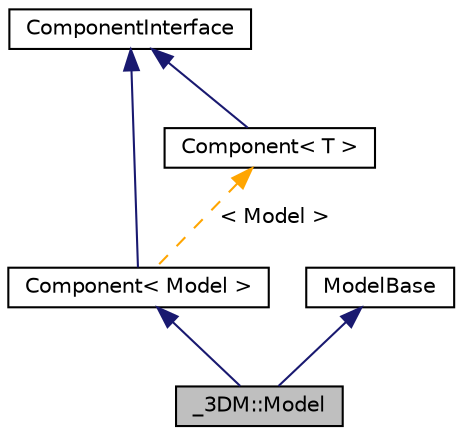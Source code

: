 digraph "_3DM::Model"
{
 // INTERACTIVE_SVG=YES
 // LATEX_PDF_SIZE
  edge [fontname="Helvetica",fontsize="10",labelfontname="Helvetica",labelfontsize="10"];
  node [fontname="Helvetica",fontsize="10",shape=record];
  Node1 [label="_3DM::Model",height=0.2,width=0.4,color="black", fillcolor="grey75", style="filled", fontcolor="black",tooltip=" "];
  Node2 -> Node1 [dir="back",color="midnightblue",fontsize="10",style="solid",fontname="Helvetica"];
  Node2 [label="Component\< Model \>",height=0.2,width=0.4,color="black", fillcolor="white", style="filled",URL="$d2/d00/class_component.html",tooltip=" "];
  Node3 -> Node2 [dir="back",color="midnightblue",fontsize="10",style="solid",fontname="Helvetica"];
  Node3 [label="ComponentInterface",height=0.2,width=0.4,color="black", fillcolor="white", style="filled",URL="$d5/d79/class_component_interface.html",tooltip=" "];
  Node4 -> Node2 [dir="back",color="orange",fontsize="10",style="dashed",label=" \< Model \>" ,fontname="Helvetica"];
  Node4 [label="Component\< T \>",height=0.2,width=0.4,color="black", fillcolor="white", style="filled",URL="$d2/d00/class_component.html",tooltip=" "];
  Node3 -> Node4 [dir="back",color="midnightblue",fontsize="10",style="solid",fontname="Helvetica"];
  Node5 -> Node1 [dir="back",color="midnightblue",fontsize="10",style="solid",fontname="Helvetica"];
  Node5 [label="ModelBase",height=0.2,width=0.4,color="black", fillcolor="white", style="filled",URL="$d1/d75/class_model_base.html",tooltip=" "];
}
